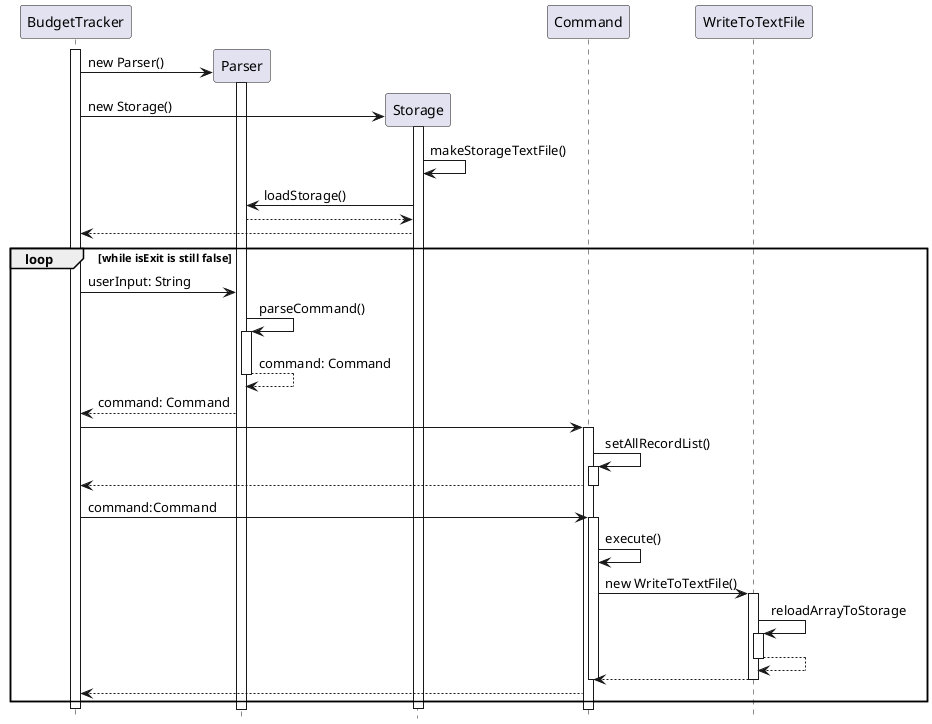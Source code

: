 @startuml
'https://plantuml.com/sequence-diagram
hide footbox

activate BudgetTracker

create Parser
BudgetTracker -> Parser: new Parser()
activate Parser

create Storage

BudgetTracker -> Storage: new Storage()
activate Storage

Storage -> Storage: makeStorageTextFile()

Storage -> Parser: loadStorage()

Parser --> Storage

Storage --> BudgetTracker

loop while isExit is still false
    BudgetTracker -> Parser: userInput: String

    Parser -> Parser: parseCommand()
    activate Parser
    Parser --> Parser: command: Command
    deactivate Parser

    Parser --> BudgetTracker: command: Command

    BudgetTracker -> Command
    activate Command
    Command -> Command: setAllRecordList()

    activate Command

    Command --> BudgetTracker
    deactivate Command

    BudgetTracker -> Command: command:Command

    activate Command

    Command -> Command: execute()

    Command -> WriteToTextFile: new WriteToTextFile()
    activate WriteToTextFile

    WriteToTextFile -> WriteToTextFile: reloadArrayToStorage
    activate WriteToTextFile

    WriteToTextFile --> WriteToTextFile

    deactivate WriteToTextFile


    WriteToTextFile --> Command
    deactivate WriteToTextFile
    deactivate Command

    Command --> BudgetTracker

end

deactivate Storage

deactivate BudgetTracker


@enduml